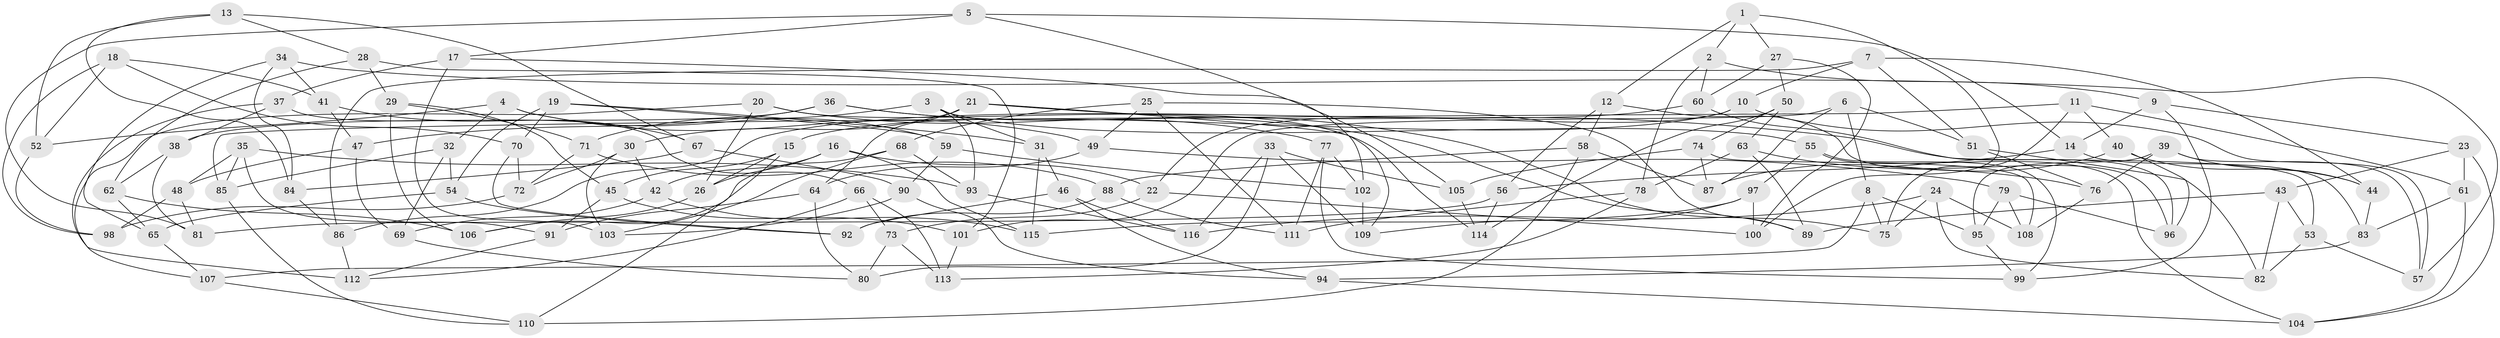 // coarse degree distribution, {5: 0.11428571428571428, 6: 0.5428571428571428, 4: 0.34285714285714286}
// Generated by graph-tools (version 1.1) at 2025/24/03/03/25 07:24:29]
// undirected, 116 vertices, 232 edges
graph export_dot {
graph [start="1"]
  node [color=gray90,style=filled];
  1;
  2;
  3;
  4;
  5;
  6;
  7;
  8;
  9;
  10;
  11;
  12;
  13;
  14;
  15;
  16;
  17;
  18;
  19;
  20;
  21;
  22;
  23;
  24;
  25;
  26;
  27;
  28;
  29;
  30;
  31;
  32;
  33;
  34;
  35;
  36;
  37;
  38;
  39;
  40;
  41;
  42;
  43;
  44;
  45;
  46;
  47;
  48;
  49;
  50;
  51;
  52;
  53;
  54;
  55;
  56;
  57;
  58;
  59;
  60;
  61;
  62;
  63;
  64;
  65;
  66;
  67;
  68;
  69;
  70;
  71;
  72;
  73;
  74;
  75;
  76;
  77;
  78;
  79;
  80;
  81;
  82;
  83;
  84;
  85;
  86;
  87;
  88;
  89;
  90;
  91;
  92;
  93;
  94;
  95;
  96;
  97;
  98;
  99;
  100;
  101;
  102;
  103;
  104;
  105;
  106;
  107;
  108;
  109;
  110;
  111;
  112;
  113;
  114;
  115;
  116;
  1 -- 27;
  1 -- 100;
  1 -- 12;
  1 -- 2;
  2 -- 78;
  2 -- 9;
  2 -- 60;
  3 -- 31;
  3 -- 55;
  3 -- 93;
  3 -- 71;
  4 -- 59;
  4 -- 52;
  4 -- 49;
  4 -- 32;
  5 -- 14;
  5 -- 17;
  5 -- 105;
  5 -- 81;
  6 -- 51;
  6 -- 87;
  6 -- 8;
  6 -- 101;
  7 -- 44;
  7 -- 51;
  7 -- 10;
  7 -- 86;
  8 -- 95;
  8 -- 75;
  8 -- 107;
  9 -- 99;
  9 -- 23;
  9 -- 14;
  10 -- 15;
  10 -- 57;
  10 -- 22;
  11 -- 75;
  11 -- 40;
  11 -- 61;
  11 -- 85;
  12 -- 56;
  12 -- 96;
  12 -- 58;
  13 -- 52;
  13 -- 84;
  13 -- 28;
  13 -- 67;
  14 -- 56;
  14 -- 83;
  15 -- 26;
  15 -- 45;
  15 -- 110;
  16 -- 26;
  16 -- 22;
  16 -- 42;
  16 -- 115;
  17 -- 103;
  17 -- 102;
  17 -- 37;
  18 -- 52;
  18 -- 70;
  18 -- 41;
  18 -- 98;
  19 -- 31;
  19 -- 54;
  19 -- 59;
  19 -- 70;
  20 -- 26;
  20 -- 107;
  20 -- 114;
  20 -- 77;
  21 -- 64;
  21 -- 53;
  21 -- 30;
  21 -- 109;
  22 -- 73;
  22 -- 100;
  23 -- 43;
  23 -- 104;
  23 -- 61;
  24 -- 108;
  24 -- 75;
  24 -- 82;
  24 -- 116;
  25 -- 89;
  25 -- 111;
  25 -- 68;
  25 -- 49;
  26 -- 106;
  27 -- 100;
  27 -- 50;
  27 -- 60;
  28 -- 62;
  28 -- 101;
  28 -- 29;
  29 -- 106;
  29 -- 71;
  29 -- 45;
  30 -- 103;
  30 -- 72;
  30 -- 42;
  31 -- 46;
  31 -- 115;
  32 -- 69;
  32 -- 54;
  32 -- 85;
  33 -- 116;
  33 -- 80;
  33 -- 109;
  33 -- 105;
  34 -- 65;
  34 -- 84;
  34 -- 41;
  34 -- 57;
  35 -- 91;
  35 -- 48;
  35 -- 85;
  35 -- 93;
  36 -- 47;
  36 -- 89;
  36 -- 38;
  36 -- 75;
  37 -- 38;
  37 -- 66;
  37 -- 112;
  38 -- 81;
  38 -- 62;
  39 -- 95;
  39 -- 44;
  39 -- 57;
  39 -- 76;
  40 -- 44;
  40 -- 96;
  40 -- 87;
  41 -- 67;
  41 -- 47;
  42 -- 69;
  42 -- 115;
  43 -- 82;
  43 -- 89;
  43 -- 53;
  44 -- 83;
  45 -- 101;
  45 -- 91;
  46 -- 92;
  46 -- 94;
  46 -- 116;
  47 -- 69;
  47 -- 48;
  48 -- 98;
  48 -- 81;
  49 -- 64;
  49 -- 79;
  50 -- 74;
  50 -- 63;
  50 -- 114;
  51 -- 76;
  51 -- 82;
  52 -- 98;
  53 -- 57;
  53 -- 82;
  54 -- 65;
  54 -- 92;
  55 -- 104;
  55 -- 99;
  55 -- 97;
  56 -- 81;
  56 -- 114;
  58 -- 110;
  58 -- 87;
  58 -- 88;
  59 -- 102;
  59 -- 90;
  60 -- 96;
  60 -- 86;
  61 -- 104;
  61 -- 83;
  62 -- 65;
  62 -- 106;
  63 -- 78;
  63 -- 89;
  63 -- 76;
  64 -- 91;
  64 -- 80;
  65 -- 107;
  66 -- 73;
  66 -- 112;
  66 -- 113;
  67 -- 90;
  67 -- 84;
  68 -- 93;
  68 -- 106;
  68 -- 103;
  69 -- 80;
  70 -- 72;
  70 -- 92;
  71 -- 72;
  71 -- 88;
  72 -- 98;
  73 -- 80;
  73 -- 113;
  74 -- 108;
  74 -- 105;
  74 -- 87;
  76 -- 108;
  77 -- 111;
  77 -- 102;
  77 -- 99;
  78 -- 111;
  78 -- 113;
  79 -- 96;
  79 -- 108;
  79 -- 95;
  83 -- 94;
  84 -- 86;
  85 -- 110;
  86 -- 112;
  88 -- 111;
  88 -- 92;
  90 -- 103;
  90 -- 94;
  91 -- 112;
  93 -- 116;
  94 -- 104;
  95 -- 99;
  97 -- 115;
  97 -- 109;
  97 -- 100;
  101 -- 113;
  102 -- 109;
  105 -- 114;
  107 -- 110;
}
